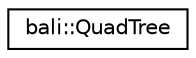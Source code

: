 digraph "Graphical Class Hierarchy"
{
  edge [fontname="Helvetica",fontsize="10",labelfontname="Helvetica",labelfontsize="10"];
  node [fontname="Helvetica",fontsize="10",shape=record];
  rankdir="LR";
  Node1 [label="bali::QuadTree",height=0.2,width=0.4,color="black", fillcolor="white", style="filled",URL="$classbali_1_1_quad_tree.html"];
}
